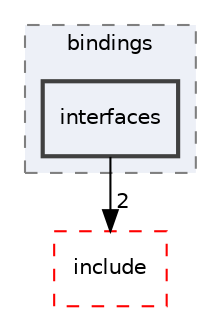 digraph "/__w/pairinteraction/pairinteraction/src/cpp/bindings/interfaces"
{
 // INTERACTIVE_SVG=YES
 // LATEX_PDF_SIZE
  bgcolor="transparent";
  edge [fontname="Helvetica",fontsize="10",labelfontname="Helvetica",labelfontsize="10"];
  node [fontname="Helvetica",fontsize="10",shape=record];
  compound=true
  subgraph clusterdir_cc81239b5792b7ba39ceb2ed4f5fa309 {
    graph [ bgcolor="#edf0f7", pencolor="grey50", style="filled,dashed,", label="bindings", fontname="Helvetica", fontsize="10", URL="dir_cc81239b5792b7ba39ceb2ed4f5fa309.html"]
  dir_89adbce2849759016e2b15a90c41efe5 [shape=box, label="interfaces", style="filled,bold,", fillcolor="#edf0f7", color="grey25", URL="dir_89adbce2849759016e2b15a90c41efe5.html"];
  }
  dir_e6fb451ec9c24a28c75d00abc51f4b3c [shape=box, label="include", style="dashed,", fillcolor="#edf0f7", color="red", URL="dir_e6fb451ec9c24a28c75d00abc51f4b3c.html"];
  dir_89adbce2849759016e2b15a90c41efe5->dir_e6fb451ec9c24a28c75d00abc51f4b3c [headlabel="2", labeldistance=1.5 headhref="dir_000015_000014.html"];
}
